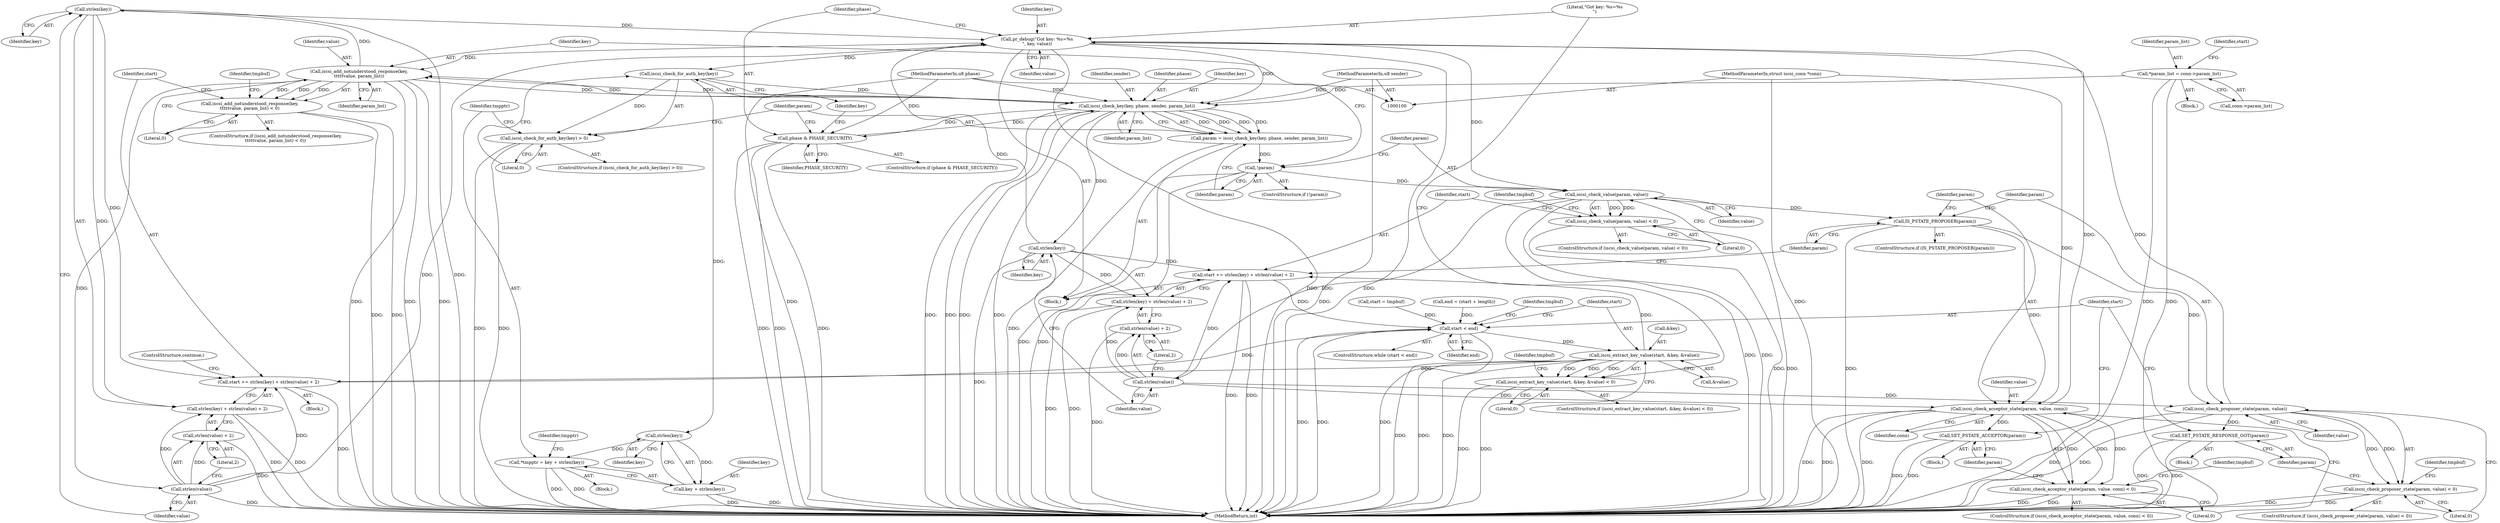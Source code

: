 digraph "0_linux_cea4dcfdad926a27a18e188720efe0f2c9403456_0@API" {
"1000235" [label="(Call,strlen(key))"];
"1000221" [label="(Call,iscsi_add_notunderstood_response(key,\n\t\t\t\t\tvalue, param_list))"];
"1000210" [label="(Call,iscsi_check_key(key, phase, sender, param_list))"];
"1000189" [label="(Call,iscsi_check_for_auth_key(key))"];
"1000178" [label="(Call,pr_debug(\"Got key: %s=%s\n\", key, value))"];
"1000235" [label="(Call,strlen(key))"];
"1000257" [label="(Call,strlen(key))"];
"1000238" [label="(Call,strlen(value))"];
"1000285" [label="(Call,iscsi_check_acceptor_state(param, value, conn))"];
"1000264" [label="(Call,IS_PSTATE_PROPOSER(param))"];
"1000244" [label="(Call,iscsi_check_value(param, value))"];
"1000216" [label="(Call,!param)"];
"1000208" [label="(Call,param = iscsi_check_key(key, phase, sender, param_list))"];
"1000260" [label="(Call,strlen(value))"];
"1000105" [label="(MethodParameterIn,struct iscsi_conn *conn)"];
"1000269" [label="(Call,iscsi_check_proposer_state(param, value))"];
"1000183" [label="(Call,phase & PHASE_SECURITY)"];
"1000101" [label="(MethodParameterIn,u8 phase)"];
"1000102" [label="(MethodParameterIn,u8 sender)"];
"1000108" [label="(Call,*param_list = conn->param_list)"];
"1000188" [label="(Call,iscsi_check_for_auth_key(key) > 0)"];
"1000198" [label="(Call,strlen(key))"];
"1000194" [label="(Call,*tmpptr = key + strlen(key))"];
"1000196" [label="(Call,key + strlen(key))"];
"1000243" [label="(Call,iscsi_check_value(param, value) < 0)"];
"1000254" [label="(Call,start += strlen(key) + strlen(value) + 2)"];
"1000156" [label="(Call,start < end)"];
"1000165" [label="(Call,iscsi_extract_key_value(start, &key, &value))"];
"1000164" [label="(Call,iscsi_extract_key_value(start, &key, &value) < 0)"];
"1000232" [label="(Call,start += strlen(key) + strlen(value) + 2)"];
"1000256" [label="(Call,strlen(key) + strlen(value) + 2)"];
"1000259" [label="(Call,strlen(value) + 2)"];
"1000268" [label="(Call,iscsi_check_proposer_state(param, value) < 0)"];
"1000279" [label="(Call,SET_PSTATE_RESPONSE_GOT(param))"];
"1000284" [label="(Call,iscsi_check_acceptor_state(param, value, conn) < 0)"];
"1000296" [label="(Call,SET_PSTATE_ACCEPTOR(param))"];
"1000220" [label="(Call,iscsi_add_notunderstood_response(key,\n\t\t\t\t\tvalue, param_list) < 0)"];
"1000234" [label="(Call,strlen(key) + strlen(value) + 2)"];
"1000237" [label="(Call,strlen(value) + 2)"];
"1000108" [label="(Call,*param_list = conn->param_list)"];
"1000189" [label="(Call,iscsi_check_for_auth_key(key))"];
"1000265" [label="(Identifier,param)"];
"1000109" [label="(Identifier,param_list)"];
"1000199" [label="(Identifier,key)"];
"1000235" [label="(Call,strlen(key))"];
"1000243" [label="(Call,iscsi_check_value(param, value) < 0)"];
"1000197" [label="(Identifier,key)"];
"1000288" [label="(Identifier,conn)"];
"1000286" [label="(Identifier,param)"];
"1000180" [label="(Identifier,key)"];
"1000191" [label="(Literal,0)"];
"1000254" [label="(Call,start += strlen(key) + strlen(value) + 2)"];
"1000187" [label="(ControlStructure,if (iscsi_check_for_auth_key(key) > 0))"];
"1000158" [label="(Identifier,end)"];
"1000218" [label="(Block,)"];
"1000271" [label="(Identifier,value)"];
"1000188" [label="(Call,iscsi_check_for_auth_key(key) > 0)"];
"1000285" [label="(Call,iscsi_check_acceptor_state(param, value, conn))"];
"1000116" [label="(Identifier,start)"];
"1000102" [label="(MethodParameterIn,u8 sender)"];
"1000302" [label="(MethodReturn,int)"];
"1000101" [label="(MethodParameterIn,u8 phase)"];
"1000179" [label="(Literal,\"Got key: %s=%s\n\")"];
"1000182" [label="(ControlStructure,if (phase & PHASE_SECURITY))"];
"1000232" [label="(Call,start += strlen(key) + strlen(value) + 2)"];
"1000297" [label="(Identifier,param)"];
"1000266" [label="(Block,)"];
"1000275" [label="(Identifier,tmpbuf)"];
"1000212" [label="(Identifier,phase)"];
"1000174" [label="(Identifier,tmpbuf)"];
"1000256" [label="(Call,strlen(key) + strlen(value) + 2)"];
"1000236" [label="(Identifier,key)"];
"1000178" [label="(Call,pr_debug(\"Got key: %s=%s\n\", key, value))"];
"1000255" [label="(Identifier,start)"];
"1000147" [label="(Call,start = tmpbuf)"];
"1000150" [label="(Call,end = (start + length))"];
"1000216" [label="(Call,!param)"];
"1000159" [label="(Block,)"];
"1000246" [label="(Identifier,value)"];
"1000165" [label="(Call,iscsi_extract_key_value(start, &key, &value))"];
"1000238" [label="(Call,strlen(value))"];
"1000224" [label="(Identifier,param_list)"];
"1000222" [label="(Identifier,key)"];
"1000259" [label="(Call,strlen(value) + 2)"];
"1000217" [label="(Identifier,param)"];
"1000280" [label="(Identifier,param)"];
"1000234" [label="(Call,strlen(key) + strlen(value) + 2)"];
"1000209" [label="(Identifier,param)"];
"1000169" [label="(Call,&value)"];
"1000164" [label="(Call,iscsi_extract_key_value(start, &key, &value) < 0)"];
"1000105" [label="(MethodParameterIn,struct iscsi_conn *conn)"];
"1000292" [label="(Identifier,tmpbuf)"];
"1000268" [label="(Call,iscsi_check_proposer_state(param, value) < 0)"];
"1000184" [label="(Identifier,phase)"];
"1000279" [label="(Call,SET_PSTATE_RESPONSE_GOT(param))"];
"1000244" [label="(Call,iscsi_check_value(param, value))"];
"1000106" [label="(Block,)"];
"1000221" [label="(Call,iscsi_add_notunderstood_response(key,\n\t\t\t\t\tvalue, param_list))"];
"1000299" [label="(Identifier,tmpbuf)"];
"1000237" [label="(Call,strlen(value) + 2)"];
"1000264" [label="(Call,IS_PSTATE_PROPOSER(param))"];
"1000110" [label="(Call,conn->param_list)"];
"1000166" [label="(Identifier,start)"];
"1000270" [label="(Identifier,param)"];
"1000240" [label="(Literal,2)"];
"1000190" [label="(Identifier,key)"];
"1000208" [label="(Call,param = iscsi_check_key(key, phase, sender, param_list))"];
"1000156" [label="(Call,start < end)"];
"1000257" [label="(Call,strlen(key))"];
"1000211" [label="(Identifier,key)"];
"1000263" [label="(ControlStructure,if (IS_PSTATE_PROPOSER(param)))"];
"1000272" [label="(Literal,0)"];
"1000241" [label="(ControlStructure,continue;)"];
"1000198" [label="(Call,strlen(key))"];
"1000239" [label="(Identifier,value)"];
"1000192" [label="(Block,)"];
"1000183" [label="(Call,phase & PHASE_SECURITY)"];
"1000195" [label="(Identifier,tmpptr)"];
"1000210" [label="(Call,iscsi_check_key(key, phase, sender, param_list))"];
"1000214" [label="(Identifier,param_list)"];
"1000185" [label="(Identifier,PHASE_SECURITY)"];
"1000233" [label="(Identifier,start)"];
"1000296" [label="(Call,SET_PSTATE_ACCEPTOR(param))"];
"1000155" [label="(ControlStructure,while (start < end))"];
"1000202" [label="(Identifier,tmpptr)"];
"1000171" [label="(Literal,0)"];
"1000247" [label="(Literal,0)"];
"1000283" [label="(ControlStructure,if (iscsi_check_acceptor_state(param, value, conn) < 0))"];
"1000220" [label="(Call,iscsi_add_notunderstood_response(key,\n\t\t\t\t\tvalue, param_list) < 0)"];
"1000219" [label="(ControlStructure,if (iscsi_add_notunderstood_response(key,\n\t\t\t\t\tvalue, param_list) < 0))"];
"1000267" [label="(ControlStructure,if (iscsi_check_proposer_state(param, value) < 0))"];
"1000163" [label="(ControlStructure,if (iscsi_extract_key_value(start, &key, &value) < 0))"];
"1000223" [label="(Identifier,value)"];
"1000242" [label="(ControlStructure,if (iscsi_check_value(param, value) < 0))"];
"1000157" [label="(Identifier,start)"];
"1000167" [label="(Call,&key)"];
"1000194" [label="(Call,*tmpptr = key + strlen(key))"];
"1000196" [label="(Call,key + strlen(key))"];
"1000225" [label="(Literal,0)"];
"1000213" [label="(Identifier,sender)"];
"1000258" [label="(Identifier,key)"];
"1000284" [label="(Call,iscsi_check_acceptor_state(param, value, conn) < 0)"];
"1000260" [label="(Call,strlen(value))"];
"1000262" [label="(Literal,2)"];
"1000269" [label="(Call,iscsi_check_proposer_state(param, value))"];
"1000282" [label="(Block,)"];
"1000287" [label="(Identifier,value)"];
"1000228" [label="(Identifier,tmpbuf)"];
"1000289" [label="(Literal,0)"];
"1000181" [label="(Identifier,value)"];
"1000261" [label="(Identifier,value)"];
"1000245" [label="(Identifier,param)"];
"1000250" [label="(Identifier,tmpbuf)"];
"1000215" [label="(ControlStructure,if (!param))"];
"1000235" -> "1000234"  [label="AST: "];
"1000235" -> "1000236"  [label="CFG: "];
"1000236" -> "1000235"  [label="AST: "];
"1000239" -> "1000235"  [label="CFG: "];
"1000235" -> "1000302"  [label="DDG: "];
"1000235" -> "1000178"  [label="DDG: "];
"1000235" -> "1000232"  [label="DDG: "];
"1000235" -> "1000234"  [label="DDG: "];
"1000221" -> "1000235"  [label="DDG: "];
"1000221" -> "1000220"  [label="AST: "];
"1000221" -> "1000224"  [label="CFG: "];
"1000222" -> "1000221"  [label="AST: "];
"1000223" -> "1000221"  [label="AST: "];
"1000224" -> "1000221"  [label="AST: "];
"1000225" -> "1000221"  [label="CFG: "];
"1000221" -> "1000302"  [label="DDG: "];
"1000221" -> "1000302"  [label="DDG: "];
"1000221" -> "1000302"  [label="DDG: "];
"1000221" -> "1000210"  [label="DDG: "];
"1000221" -> "1000220"  [label="DDG: "];
"1000221" -> "1000220"  [label="DDG: "];
"1000221" -> "1000220"  [label="DDG: "];
"1000210" -> "1000221"  [label="DDG: "];
"1000210" -> "1000221"  [label="DDG: "];
"1000178" -> "1000221"  [label="DDG: "];
"1000221" -> "1000238"  [label="DDG: "];
"1000210" -> "1000208"  [label="AST: "];
"1000210" -> "1000214"  [label="CFG: "];
"1000211" -> "1000210"  [label="AST: "];
"1000212" -> "1000210"  [label="AST: "];
"1000213" -> "1000210"  [label="AST: "];
"1000214" -> "1000210"  [label="AST: "];
"1000208" -> "1000210"  [label="CFG: "];
"1000210" -> "1000302"  [label="DDG: "];
"1000210" -> "1000302"  [label="DDG: "];
"1000210" -> "1000302"  [label="DDG: "];
"1000210" -> "1000302"  [label="DDG: "];
"1000210" -> "1000183"  [label="DDG: "];
"1000210" -> "1000208"  [label="DDG: "];
"1000210" -> "1000208"  [label="DDG: "];
"1000210" -> "1000208"  [label="DDG: "];
"1000210" -> "1000208"  [label="DDG: "];
"1000189" -> "1000210"  [label="DDG: "];
"1000178" -> "1000210"  [label="DDG: "];
"1000183" -> "1000210"  [label="DDG: "];
"1000101" -> "1000210"  [label="DDG: "];
"1000102" -> "1000210"  [label="DDG: "];
"1000108" -> "1000210"  [label="DDG: "];
"1000210" -> "1000257"  [label="DDG: "];
"1000189" -> "1000188"  [label="AST: "];
"1000189" -> "1000190"  [label="CFG: "];
"1000190" -> "1000189"  [label="AST: "];
"1000191" -> "1000189"  [label="CFG: "];
"1000189" -> "1000188"  [label="DDG: "];
"1000178" -> "1000189"  [label="DDG: "];
"1000189" -> "1000198"  [label="DDG: "];
"1000178" -> "1000159"  [label="AST: "];
"1000178" -> "1000181"  [label="CFG: "];
"1000179" -> "1000178"  [label="AST: "];
"1000180" -> "1000178"  [label="AST: "];
"1000181" -> "1000178"  [label="AST: "];
"1000184" -> "1000178"  [label="CFG: "];
"1000178" -> "1000302"  [label="DDG: "];
"1000178" -> "1000302"  [label="DDG: "];
"1000257" -> "1000178"  [label="DDG: "];
"1000238" -> "1000178"  [label="DDG: "];
"1000285" -> "1000178"  [label="DDG: "];
"1000269" -> "1000178"  [label="DDG: "];
"1000178" -> "1000244"  [label="DDG: "];
"1000257" -> "1000256"  [label="AST: "];
"1000257" -> "1000258"  [label="CFG: "];
"1000258" -> "1000257"  [label="AST: "];
"1000261" -> "1000257"  [label="CFG: "];
"1000257" -> "1000302"  [label="DDG: "];
"1000257" -> "1000254"  [label="DDG: "];
"1000257" -> "1000256"  [label="DDG: "];
"1000238" -> "1000237"  [label="AST: "];
"1000238" -> "1000239"  [label="CFG: "];
"1000239" -> "1000238"  [label="AST: "];
"1000240" -> "1000238"  [label="CFG: "];
"1000238" -> "1000302"  [label="DDG: "];
"1000238" -> "1000232"  [label="DDG: "];
"1000238" -> "1000234"  [label="DDG: "];
"1000238" -> "1000237"  [label="DDG: "];
"1000285" -> "1000284"  [label="AST: "];
"1000285" -> "1000288"  [label="CFG: "];
"1000286" -> "1000285"  [label="AST: "];
"1000287" -> "1000285"  [label="AST: "];
"1000288" -> "1000285"  [label="AST: "];
"1000289" -> "1000285"  [label="CFG: "];
"1000285" -> "1000302"  [label="DDG: "];
"1000285" -> "1000302"  [label="DDG: "];
"1000285" -> "1000302"  [label="DDG: "];
"1000285" -> "1000284"  [label="DDG: "];
"1000285" -> "1000284"  [label="DDG: "];
"1000285" -> "1000284"  [label="DDG: "];
"1000264" -> "1000285"  [label="DDG: "];
"1000260" -> "1000285"  [label="DDG: "];
"1000105" -> "1000285"  [label="DDG: "];
"1000285" -> "1000296"  [label="DDG: "];
"1000264" -> "1000263"  [label="AST: "];
"1000264" -> "1000265"  [label="CFG: "];
"1000265" -> "1000264"  [label="AST: "];
"1000270" -> "1000264"  [label="CFG: "];
"1000286" -> "1000264"  [label="CFG: "];
"1000264" -> "1000302"  [label="DDG: "];
"1000244" -> "1000264"  [label="DDG: "];
"1000264" -> "1000269"  [label="DDG: "];
"1000244" -> "1000243"  [label="AST: "];
"1000244" -> "1000246"  [label="CFG: "];
"1000245" -> "1000244"  [label="AST: "];
"1000246" -> "1000244"  [label="AST: "];
"1000247" -> "1000244"  [label="CFG: "];
"1000244" -> "1000302"  [label="DDG: "];
"1000244" -> "1000302"  [label="DDG: "];
"1000244" -> "1000243"  [label="DDG: "];
"1000244" -> "1000243"  [label="DDG: "];
"1000216" -> "1000244"  [label="DDG: "];
"1000244" -> "1000260"  [label="DDG: "];
"1000216" -> "1000215"  [label="AST: "];
"1000216" -> "1000217"  [label="CFG: "];
"1000217" -> "1000216"  [label="AST: "];
"1000222" -> "1000216"  [label="CFG: "];
"1000245" -> "1000216"  [label="CFG: "];
"1000216" -> "1000302"  [label="DDG: "];
"1000216" -> "1000302"  [label="DDG: "];
"1000208" -> "1000216"  [label="DDG: "];
"1000208" -> "1000159"  [label="AST: "];
"1000209" -> "1000208"  [label="AST: "];
"1000217" -> "1000208"  [label="CFG: "];
"1000208" -> "1000302"  [label="DDG: "];
"1000260" -> "1000259"  [label="AST: "];
"1000260" -> "1000261"  [label="CFG: "];
"1000261" -> "1000260"  [label="AST: "];
"1000262" -> "1000260"  [label="CFG: "];
"1000260" -> "1000254"  [label="DDG: "];
"1000260" -> "1000256"  [label="DDG: "];
"1000260" -> "1000259"  [label="DDG: "];
"1000260" -> "1000269"  [label="DDG: "];
"1000105" -> "1000100"  [label="AST: "];
"1000105" -> "1000302"  [label="DDG: "];
"1000269" -> "1000268"  [label="AST: "];
"1000269" -> "1000271"  [label="CFG: "];
"1000270" -> "1000269"  [label="AST: "];
"1000271" -> "1000269"  [label="AST: "];
"1000272" -> "1000269"  [label="CFG: "];
"1000269" -> "1000302"  [label="DDG: "];
"1000269" -> "1000302"  [label="DDG: "];
"1000269" -> "1000268"  [label="DDG: "];
"1000269" -> "1000268"  [label="DDG: "];
"1000269" -> "1000279"  [label="DDG: "];
"1000183" -> "1000182"  [label="AST: "];
"1000183" -> "1000185"  [label="CFG: "];
"1000184" -> "1000183"  [label="AST: "];
"1000185" -> "1000183"  [label="AST: "];
"1000190" -> "1000183"  [label="CFG: "];
"1000209" -> "1000183"  [label="CFG: "];
"1000183" -> "1000302"  [label="DDG: "];
"1000183" -> "1000302"  [label="DDG: "];
"1000183" -> "1000302"  [label="DDG: "];
"1000101" -> "1000183"  [label="DDG: "];
"1000101" -> "1000100"  [label="AST: "];
"1000101" -> "1000302"  [label="DDG: "];
"1000102" -> "1000100"  [label="AST: "];
"1000102" -> "1000302"  [label="DDG: "];
"1000108" -> "1000106"  [label="AST: "];
"1000108" -> "1000110"  [label="CFG: "];
"1000109" -> "1000108"  [label="AST: "];
"1000110" -> "1000108"  [label="AST: "];
"1000116" -> "1000108"  [label="CFG: "];
"1000108" -> "1000302"  [label="DDG: "];
"1000108" -> "1000302"  [label="DDG: "];
"1000188" -> "1000187"  [label="AST: "];
"1000188" -> "1000191"  [label="CFG: "];
"1000191" -> "1000188"  [label="AST: "];
"1000195" -> "1000188"  [label="CFG: "];
"1000209" -> "1000188"  [label="CFG: "];
"1000188" -> "1000302"  [label="DDG: "];
"1000188" -> "1000302"  [label="DDG: "];
"1000198" -> "1000196"  [label="AST: "];
"1000198" -> "1000199"  [label="CFG: "];
"1000199" -> "1000198"  [label="AST: "];
"1000196" -> "1000198"  [label="CFG: "];
"1000198" -> "1000194"  [label="DDG: "];
"1000198" -> "1000196"  [label="DDG: "];
"1000194" -> "1000192"  [label="AST: "];
"1000194" -> "1000196"  [label="CFG: "];
"1000195" -> "1000194"  [label="AST: "];
"1000196" -> "1000194"  [label="AST: "];
"1000202" -> "1000194"  [label="CFG: "];
"1000194" -> "1000302"  [label="DDG: "];
"1000194" -> "1000302"  [label="DDG: "];
"1000197" -> "1000196"  [label="AST: "];
"1000196" -> "1000302"  [label="DDG: "];
"1000196" -> "1000302"  [label="DDG: "];
"1000243" -> "1000242"  [label="AST: "];
"1000243" -> "1000247"  [label="CFG: "];
"1000247" -> "1000243"  [label="AST: "];
"1000250" -> "1000243"  [label="CFG: "];
"1000255" -> "1000243"  [label="CFG: "];
"1000243" -> "1000302"  [label="DDG: "];
"1000243" -> "1000302"  [label="DDG: "];
"1000254" -> "1000159"  [label="AST: "];
"1000254" -> "1000256"  [label="CFG: "];
"1000255" -> "1000254"  [label="AST: "];
"1000256" -> "1000254"  [label="AST: "];
"1000265" -> "1000254"  [label="CFG: "];
"1000254" -> "1000302"  [label="DDG: "];
"1000254" -> "1000302"  [label="DDG: "];
"1000254" -> "1000156"  [label="DDG: "];
"1000165" -> "1000254"  [label="DDG: "];
"1000156" -> "1000155"  [label="AST: "];
"1000156" -> "1000158"  [label="CFG: "];
"1000157" -> "1000156"  [label="AST: "];
"1000158" -> "1000156"  [label="AST: "];
"1000166" -> "1000156"  [label="CFG: "];
"1000299" -> "1000156"  [label="CFG: "];
"1000156" -> "1000302"  [label="DDG: "];
"1000156" -> "1000302"  [label="DDG: "];
"1000156" -> "1000302"  [label="DDG: "];
"1000232" -> "1000156"  [label="DDG: "];
"1000147" -> "1000156"  [label="DDG: "];
"1000150" -> "1000156"  [label="DDG: "];
"1000156" -> "1000165"  [label="DDG: "];
"1000165" -> "1000164"  [label="AST: "];
"1000165" -> "1000169"  [label="CFG: "];
"1000166" -> "1000165"  [label="AST: "];
"1000167" -> "1000165"  [label="AST: "];
"1000169" -> "1000165"  [label="AST: "];
"1000171" -> "1000165"  [label="CFG: "];
"1000165" -> "1000302"  [label="DDG: "];
"1000165" -> "1000302"  [label="DDG: "];
"1000165" -> "1000302"  [label="DDG: "];
"1000165" -> "1000164"  [label="DDG: "];
"1000165" -> "1000164"  [label="DDG: "];
"1000165" -> "1000164"  [label="DDG: "];
"1000165" -> "1000232"  [label="DDG: "];
"1000164" -> "1000163"  [label="AST: "];
"1000164" -> "1000171"  [label="CFG: "];
"1000171" -> "1000164"  [label="AST: "];
"1000174" -> "1000164"  [label="CFG: "];
"1000179" -> "1000164"  [label="CFG: "];
"1000164" -> "1000302"  [label="DDG: "];
"1000164" -> "1000302"  [label="DDG: "];
"1000232" -> "1000218"  [label="AST: "];
"1000232" -> "1000234"  [label="CFG: "];
"1000233" -> "1000232"  [label="AST: "];
"1000234" -> "1000232"  [label="AST: "];
"1000241" -> "1000232"  [label="CFG: "];
"1000232" -> "1000302"  [label="DDG: "];
"1000256" -> "1000259"  [label="CFG: "];
"1000259" -> "1000256"  [label="AST: "];
"1000256" -> "1000302"  [label="DDG: "];
"1000256" -> "1000302"  [label="DDG: "];
"1000259" -> "1000262"  [label="CFG: "];
"1000262" -> "1000259"  [label="AST: "];
"1000259" -> "1000302"  [label="DDG: "];
"1000268" -> "1000267"  [label="AST: "];
"1000268" -> "1000272"  [label="CFG: "];
"1000272" -> "1000268"  [label="AST: "];
"1000275" -> "1000268"  [label="CFG: "];
"1000280" -> "1000268"  [label="CFG: "];
"1000268" -> "1000302"  [label="DDG: "];
"1000268" -> "1000302"  [label="DDG: "];
"1000279" -> "1000266"  [label="AST: "];
"1000279" -> "1000280"  [label="CFG: "];
"1000280" -> "1000279"  [label="AST: "];
"1000157" -> "1000279"  [label="CFG: "];
"1000279" -> "1000302"  [label="DDG: "];
"1000279" -> "1000302"  [label="DDG: "];
"1000284" -> "1000283"  [label="AST: "];
"1000284" -> "1000289"  [label="CFG: "];
"1000289" -> "1000284"  [label="AST: "];
"1000292" -> "1000284"  [label="CFG: "];
"1000297" -> "1000284"  [label="CFG: "];
"1000284" -> "1000302"  [label="DDG: "];
"1000284" -> "1000302"  [label="DDG: "];
"1000296" -> "1000282"  [label="AST: "];
"1000296" -> "1000297"  [label="CFG: "];
"1000297" -> "1000296"  [label="AST: "];
"1000157" -> "1000296"  [label="CFG: "];
"1000296" -> "1000302"  [label="DDG: "];
"1000296" -> "1000302"  [label="DDG: "];
"1000220" -> "1000219"  [label="AST: "];
"1000220" -> "1000225"  [label="CFG: "];
"1000225" -> "1000220"  [label="AST: "];
"1000228" -> "1000220"  [label="CFG: "];
"1000233" -> "1000220"  [label="CFG: "];
"1000220" -> "1000302"  [label="DDG: "];
"1000220" -> "1000302"  [label="DDG: "];
"1000234" -> "1000237"  [label="CFG: "];
"1000237" -> "1000234"  [label="AST: "];
"1000234" -> "1000302"  [label="DDG: "];
"1000234" -> "1000302"  [label="DDG: "];
"1000237" -> "1000240"  [label="CFG: "];
"1000240" -> "1000237"  [label="AST: "];
"1000237" -> "1000302"  [label="DDG: "];
}
